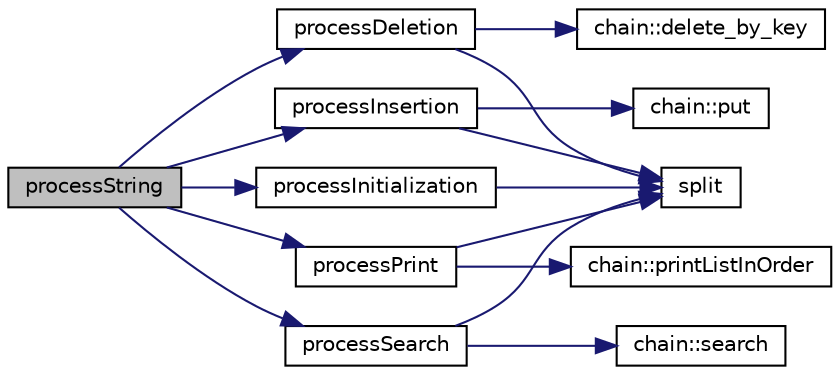 digraph "processString"
{
 // LATEX_PDF_SIZE
  edge [fontname="Helvetica",fontsize="10",labelfontname="Helvetica",labelfontsize="10"];
  node [fontname="Helvetica",fontsize="10",shape=record];
  rankdir="LR";
  Node1 [label="processString",height=0.2,width=0.4,color="black", fillcolor="grey75", style="filled", fontcolor="black",tooltip=" "];
  Node1 -> Node2 [color="midnightblue",fontsize="10",style="solid",fontname="Helvetica"];
  Node2 [label="processDeletion",height=0.2,width=0.4,color="black", fillcolor="white", style="filled",URL="$orderedhttest_8cpp.html#ad2e3ee812b5a43dd3e2813284241e64c",tooltip=" "];
  Node2 -> Node3 [color="midnightblue",fontsize="10",style="solid",fontname="Helvetica"];
  Node3 [label="chain::delete_by_key",height=0.2,width=0.4,color="black", fillcolor="white", style="filled",URL="$classchain.html#ab40c16c180bb4e2ade90727d43f57921",tooltip=" "];
  Node2 -> Node4 [color="midnightblue",fontsize="10",style="solid",fontname="Helvetica"];
  Node4 [label="split",height=0.2,width=0.4,color="black", fillcolor="white", style="filled",URL="$orderedhttest_8cpp.html#a76e1c8029871d7957dc9d11741537e82",tooltip=" "];
  Node1 -> Node5 [color="midnightblue",fontsize="10",style="solid",fontname="Helvetica"];
  Node5 [label="processInitialization",height=0.2,width=0.4,color="black", fillcolor="white", style="filled",URL="$orderedhttest_8cpp.html#ad3e267f59935f9867b12421a458cdb2f",tooltip=" "];
  Node5 -> Node4 [color="midnightblue",fontsize="10",style="solid",fontname="Helvetica"];
  Node1 -> Node6 [color="midnightblue",fontsize="10",style="solid",fontname="Helvetica"];
  Node6 [label="processInsertion",height=0.2,width=0.4,color="black", fillcolor="white", style="filled",URL="$orderedhttest_8cpp.html#a9666663d1e18f5a0be0de126455a6776",tooltip=" "];
  Node6 -> Node7 [color="midnightblue",fontsize="10",style="solid",fontname="Helvetica"];
  Node7 [label="chain::put",height=0.2,width=0.4,color="black", fillcolor="white", style="filled",URL="$classchain.html#af99f517306ca080709edc05e2c5b9008",tooltip=" "];
  Node6 -> Node4 [color="midnightblue",fontsize="10",style="solid",fontname="Helvetica"];
  Node1 -> Node8 [color="midnightblue",fontsize="10",style="solid",fontname="Helvetica"];
  Node8 [label="processPrint",height=0.2,width=0.4,color="black", fillcolor="white", style="filled",URL="$orderedhttest_8cpp.html#aac0f1d43fac69e2dcf4627b2a08cb1f6",tooltip=" "];
  Node8 -> Node9 [color="midnightblue",fontsize="10",style="solid",fontname="Helvetica"];
  Node9 [label="chain::printListInOrder",height=0.2,width=0.4,color="black", fillcolor="white", style="filled",URL="$classchain.html#aaa726963a1b11fd9d795fc2e6f02c236",tooltip=" "];
  Node8 -> Node4 [color="midnightblue",fontsize="10",style="solid",fontname="Helvetica"];
  Node1 -> Node10 [color="midnightblue",fontsize="10",style="solid",fontname="Helvetica"];
  Node10 [label="processSearch",height=0.2,width=0.4,color="black", fillcolor="white", style="filled",URL="$orderedhttest_8cpp.html#ac78fe2c2d195bd07dd9370e1f01cd466",tooltip=" "];
  Node10 -> Node11 [color="midnightblue",fontsize="10",style="solid",fontname="Helvetica"];
  Node11 [label="chain::search",height=0.2,width=0.4,color="black", fillcolor="white", style="filled",URL="$classchain.html#afd6ce96038854b10fa895e8ed138d15c",tooltip=" "];
  Node10 -> Node4 [color="midnightblue",fontsize="10",style="solid",fontname="Helvetica"];
}
